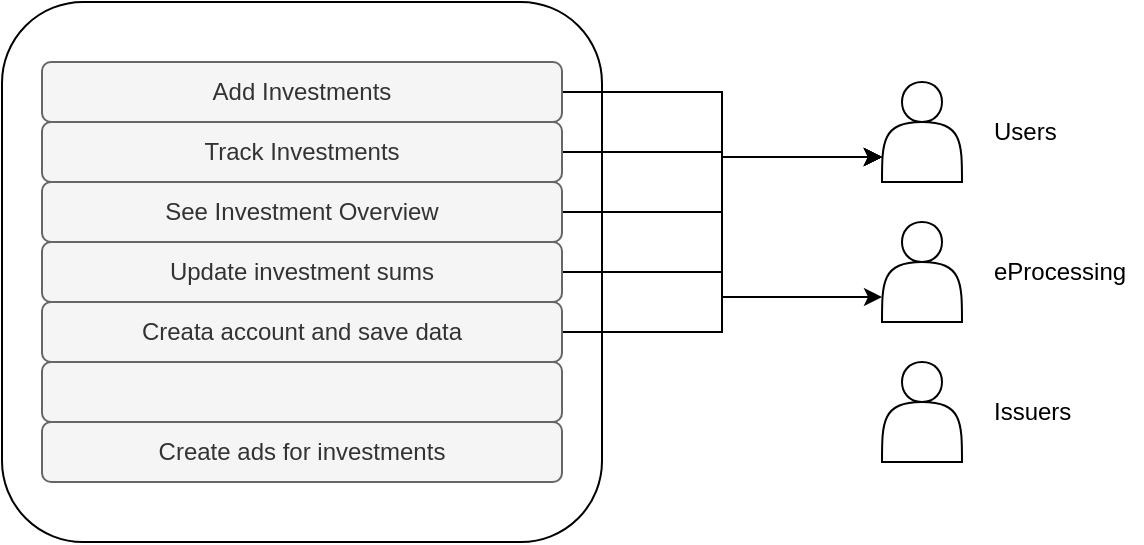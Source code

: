 <mxfile version="24.2.7" type="device">
  <diagram name="Seite-1" id="dHSOoHLPUNbc5wcS4SJH">
    <mxGraphModel dx="2074" dy="1098" grid="1" gridSize="10" guides="1" tooltips="1" connect="1" arrows="1" fold="1" page="1" pageScale="1" pageWidth="827" pageHeight="1169" math="0" shadow="0">
      <root>
        <mxCell id="0" />
        <mxCell id="1" parent="0" />
        <mxCell id="6f7RqT7ciBoBhrbUa6Md-1" value="" style="rounded=1;whiteSpace=wrap;html=1;" parent="1" vertex="1">
          <mxGeometry x="120" y="60" width="300" height="270" as="geometry" />
        </mxCell>
        <mxCell id="6f7RqT7ciBoBhrbUa6Md-2" value="" style="shape=actor;whiteSpace=wrap;html=1;" parent="1" vertex="1">
          <mxGeometry x="560" y="100" width="40" height="50" as="geometry" />
        </mxCell>
        <mxCell id="6f7RqT7ciBoBhrbUa6Md-3" value="" style="shape=actor;whiteSpace=wrap;html=1;" parent="1" vertex="1">
          <mxGeometry x="560" y="170" width="40" height="50" as="geometry" />
        </mxCell>
        <mxCell id="6f7RqT7ciBoBhrbUa6Md-4" value="" style="shape=actor;whiteSpace=wrap;html=1;" parent="1" vertex="1">
          <mxGeometry x="560" y="240" width="40" height="50" as="geometry" />
        </mxCell>
        <mxCell id="6f7RqT7ciBoBhrbUa6Md-5" value="Users" style="text;strokeColor=none;fillColor=none;align=left;verticalAlign=middle;spacingLeft=4;spacingRight=4;overflow=hidden;points=[[0,0.5],[1,0.5]];portConstraint=eastwest;rotatable=0;whiteSpace=wrap;html=1;" parent="1" vertex="1">
          <mxGeometry x="610" y="110" width="80" height="30" as="geometry" />
        </mxCell>
        <mxCell id="6f7RqT7ciBoBhrbUa6Md-6" value="eProcessing" style="text;strokeColor=none;fillColor=none;align=left;verticalAlign=middle;spacingLeft=4;spacingRight=4;overflow=hidden;points=[[0,0.5],[1,0.5]];portConstraint=eastwest;rotatable=0;whiteSpace=wrap;html=1;" parent="1" vertex="1">
          <mxGeometry x="610" y="180" width="80" height="30" as="geometry" />
        </mxCell>
        <mxCell id="6f7RqT7ciBoBhrbUa6Md-7" value="Issuers" style="text;strokeColor=none;fillColor=none;align=left;verticalAlign=middle;spacingLeft=4;spacingRight=4;overflow=hidden;points=[[0,0.5],[1,0.5]];portConstraint=eastwest;rotatable=0;whiteSpace=wrap;html=1;" parent="1" vertex="1">
          <mxGeometry x="610" y="250" width="80" height="30" as="geometry" />
        </mxCell>
        <mxCell id="6f7RqT7ciBoBhrbUa6Md-22" style="edgeStyle=orthogonalEdgeStyle;rounded=0;orthogonalLoop=1;jettySize=auto;html=1;entryX=0;entryY=0.75;entryDx=0;entryDy=0;" parent="1" source="6f7RqT7ciBoBhrbUa6Md-9" target="6f7RqT7ciBoBhrbUa6Md-2" edge="1">
          <mxGeometry relative="1" as="geometry" />
        </mxCell>
        <mxCell id="6f7RqT7ciBoBhrbUa6Md-9" value="Add Investments" style="text;html=1;align=center;verticalAlign=middle;whiteSpace=wrap;rounded=1;fillColor=#f5f5f5;fontColor=#333333;strokeColor=#666666;" parent="1" vertex="1">
          <mxGeometry x="140" y="90" width="260" height="30" as="geometry" />
        </mxCell>
        <mxCell id="6f7RqT7ciBoBhrbUa6Md-23" style="edgeStyle=orthogonalEdgeStyle;rounded=0;orthogonalLoop=1;jettySize=auto;html=1;entryX=0;entryY=0.75;entryDx=0;entryDy=0;" parent="1" source="6f7RqT7ciBoBhrbUa6Md-10" target="6f7RqT7ciBoBhrbUa6Md-2" edge="1">
          <mxGeometry relative="1" as="geometry" />
        </mxCell>
        <mxCell id="6f7RqT7ciBoBhrbUa6Md-10" value="Track Investments" style="text;html=1;align=center;verticalAlign=middle;whiteSpace=wrap;rounded=1;fillColor=#f5f5f5;fontColor=#333333;strokeColor=#666666;" parent="1" vertex="1">
          <mxGeometry x="140" y="120" width="260" height="30" as="geometry" />
        </mxCell>
        <mxCell id="6f7RqT7ciBoBhrbUa6Md-24" style="edgeStyle=orthogonalEdgeStyle;rounded=0;orthogonalLoop=1;jettySize=auto;html=1;entryX=0;entryY=0.75;entryDx=0;entryDy=0;" parent="1" source="6f7RqT7ciBoBhrbUa6Md-11" target="6f7RqT7ciBoBhrbUa6Md-2" edge="1">
          <mxGeometry relative="1" as="geometry" />
        </mxCell>
        <mxCell id="6f7RqT7ciBoBhrbUa6Md-11" value="See Investment Overview" style="text;html=1;align=center;verticalAlign=middle;whiteSpace=wrap;rounded=1;fillColor=#f5f5f5;fontColor=#333333;strokeColor=#666666;" parent="1" vertex="1">
          <mxGeometry x="140" y="150" width="260" height="30" as="geometry" />
        </mxCell>
        <mxCell id="6f7RqT7ciBoBhrbUa6Md-25" style="edgeStyle=orthogonalEdgeStyle;rounded=0;orthogonalLoop=1;jettySize=auto;html=1;entryX=0;entryY=0.75;entryDx=0;entryDy=0;" parent="1" source="6f7RqT7ciBoBhrbUa6Md-12" target="6f7RqT7ciBoBhrbUa6Md-2" edge="1">
          <mxGeometry relative="1" as="geometry" />
        </mxCell>
        <mxCell id="6f7RqT7ciBoBhrbUa6Md-12" value="Update investment sums" style="text;html=1;align=center;verticalAlign=middle;whiteSpace=wrap;rounded=1;fillColor=#f5f5f5;fontColor=#333333;strokeColor=#666666;" parent="1" vertex="1">
          <mxGeometry x="140" y="180" width="260" height="30" as="geometry" />
        </mxCell>
        <mxCell id="6f7RqT7ciBoBhrbUa6Md-26" style="edgeStyle=orthogonalEdgeStyle;rounded=0;orthogonalLoop=1;jettySize=auto;html=1;entryX=0;entryY=0.75;entryDx=0;entryDy=0;" parent="1" source="6f7RqT7ciBoBhrbUa6Md-13" target="6f7RqT7ciBoBhrbUa6Md-2" edge="1">
          <mxGeometry relative="1" as="geometry" />
        </mxCell>
        <mxCell id="6f7RqT7ciBoBhrbUa6Md-27" style="edgeStyle=orthogonalEdgeStyle;rounded=0;orthogonalLoop=1;jettySize=auto;html=1;entryX=0;entryY=0.75;entryDx=0;entryDy=0;" parent="1" source="6f7RqT7ciBoBhrbUa6Md-13" target="6f7RqT7ciBoBhrbUa6Md-3" edge="1">
          <mxGeometry relative="1" as="geometry" />
        </mxCell>
        <mxCell id="6f7RqT7ciBoBhrbUa6Md-13" value="Creata account and save data" style="text;html=1;align=center;verticalAlign=middle;whiteSpace=wrap;rounded=1;fillColor=#f5f5f5;fontColor=#333333;strokeColor=#666666;" parent="1" vertex="1">
          <mxGeometry x="140" y="210" width="260" height="30" as="geometry" />
        </mxCell>
        <mxCell id="6f7RqT7ciBoBhrbUa6Md-14" value="&amp;nbsp;&amp;nbsp;" style="text;html=1;align=center;verticalAlign=middle;whiteSpace=wrap;rounded=1;fillColor=#f5f5f5;fontColor=#333333;strokeColor=#666666;" parent="1" vertex="1">
          <mxGeometry x="140" y="240" width="260" height="30" as="geometry" />
        </mxCell>
        <mxCell id="6f7RqT7ciBoBhrbUa6Md-15" value="Create ads for investments" style="text;html=1;align=center;verticalAlign=middle;whiteSpace=wrap;rounded=1;fillColor=#f5f5f5;fontColor=#333333;strokeColor=#666666;" parent="1" vertex="1">
          <mxGeometry x="140" y="270" width="260" height="30" as="geometry" />
        </mxCell>
      </root>
    </mxGraphModel>
  </diagram>
</mxfile>
